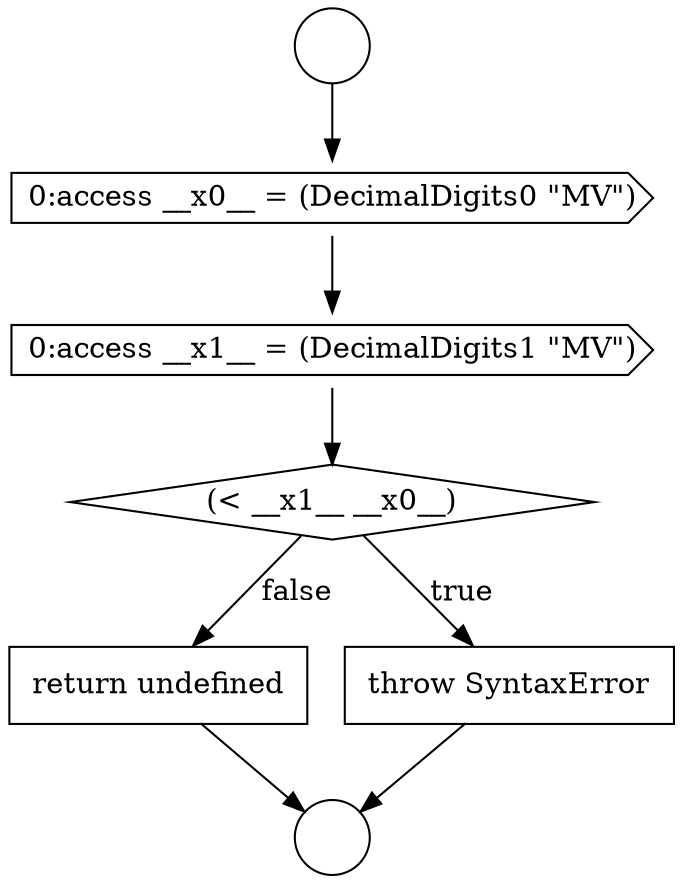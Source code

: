 digraph {
  node19370 [shape=circle label=" " color="black" fillcolor="white" style=filled]
  node19374 [shape=diamond, label=<<font color="black">(&lt; __x1__ __x0__)</font>> color="black" fillcolor="white" style=filled]
  node19373 [shape=cds, label=<<font color="black">0:access __x1__ = (DecimalDigits1 &quot;MV&quot;)</font>> color="black" fillcolor="white" style=filled]
  node19376 [shape=none, margin=0, label=<<font color="black">
    <table border="0" cellborder="1" cellspacing="0" cellpadding="10">
      <tr><td align="left">return undefined</td></tr>
    </table>
  </font>> color="black" fillcolor="white" style=filled]
  node19372 [shape=cds, label=<<font color="black">0:access __x0__ = (DecimalDigits0 &quot;MV&quot;)</font>> color="black" fillcolor="white" style=filled]
  node19375 [shape=none, margin=0, label=<<font color="black">
    <table border="0" cellborder="1" cellspacing="0" cellpadding="10">
      <tr><td align="left">throw SyntaxError</td></tr>
    </table>
  </font>> color="black" fillcolor="white" style=filled]
  node19371 [shape=circle label=" " color="black" fillcolor="white" style=filled]
  node19374 -> node19375 [label=<<font color="black">true</font>> color="black"]
  node19374 -> node19376 [label=<<font color="black">false</font>> color="black"]
  node19375 -> node19371 [ color="black"]
  node19370 -> node19372 [ color="black"]
  node19376 -> node19371 [ color="black"]
  node19372 -> node19373 [ color="black"]
  node19373 -> node19374 [ color="black"]
}
